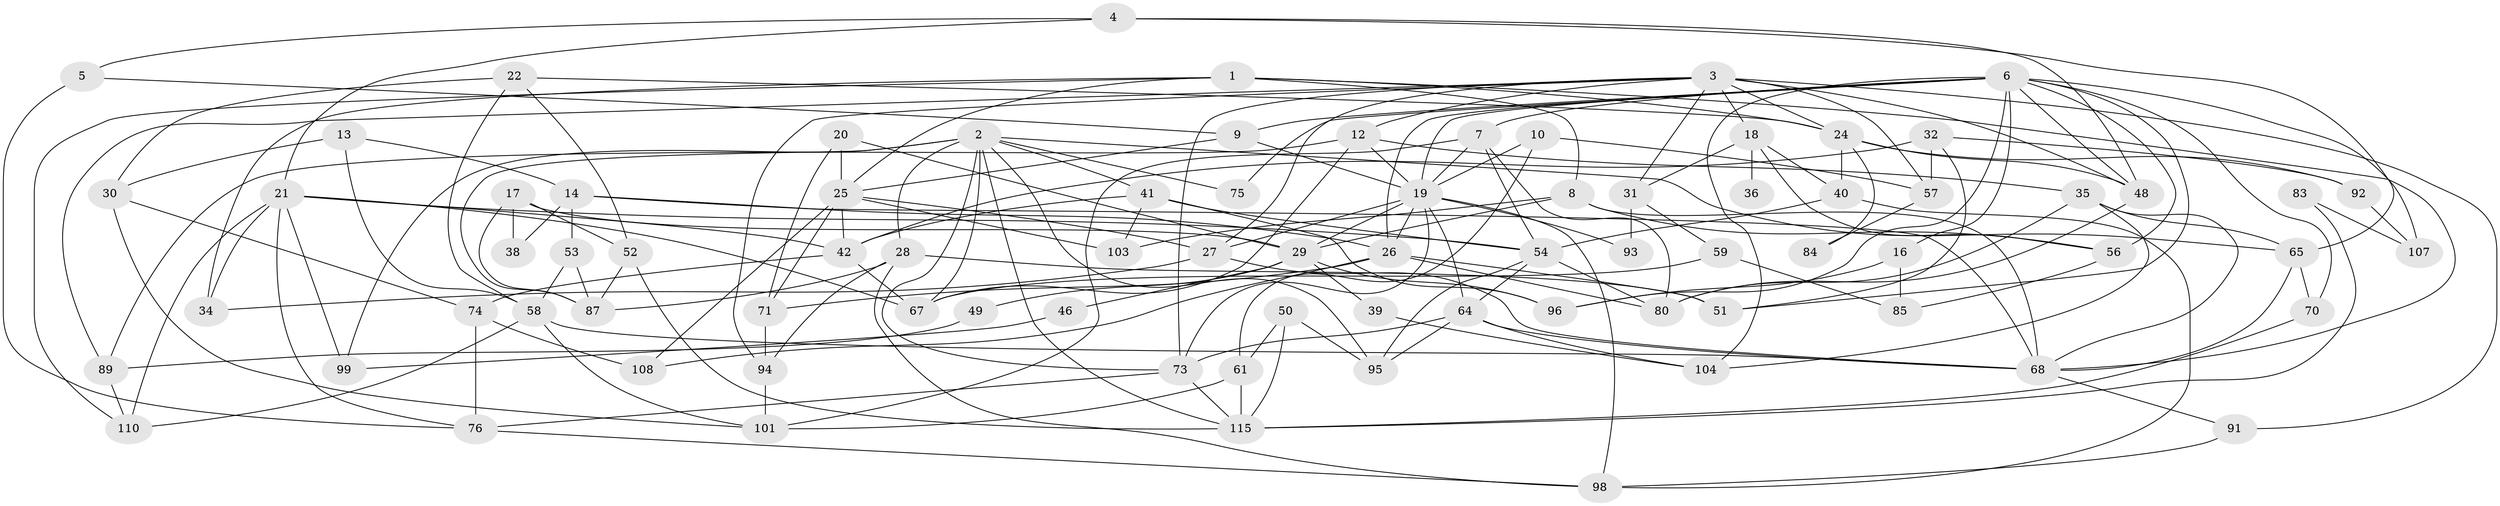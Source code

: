 // original degree distribution, {5: 0.1896551724137931, 4: 0.29310344827586204, 8: 0.017241379310344827, 3: 0.3103448275862069, 6: 0.08620689655172414, 7: 0.017241379310344827, 2: 0.08620689655172414}
// Generated by graph-tools (version 1.1) at 2025/18/03/04/25 18:18:33]
// undirected, 81 vertices, 187 edges
graph export_dot {
graph [start="1"]
  node [color=gray90,style=filled];
  1 [super="+105"];
  2 [super="+11+97"];
  3 [super="+44+55"];
  4;
  5;
  6 [super="+15+78"];
  7 [super="+77"];
  8;
  9;
  10;
  12;
  13;
  14 [super="+109"];
  16;
  17;
  18 [super="+69"];
  19 [super="+47"];
  20;
  21 [super="+23+33"];
  22;
  24 [super="+43"];
  25 [super="+72"];
  26;
  27 [super="+60"];
  28;
  29 [super="+90+102"];
  30;
  31;
  32 [super="+45"];
  34;
  35 [super="+106"];
  36;
  38;
  39;
  40;
  41;
  42;
  46;
  48 [super="+113+79"];
  49;
  50;
  51;
  52;
  53;
  54 [super="+114+63"];
  56;
  57;
  58 [super="+66"];
  59;
  61;
  64 [super="+81"];
  65;
  67;
  68 [super="+82"];
  70;
  71 [super="+100"];
  73;
  74;
  75;
  76;
  80;
  83;
  84;
  85;
  87 [super="+88"];
  89;
  91;
  92;
  93;
  94;
  95;
  96;
  98;
  99;
  101;
  103;
  104;
  107;
  108;
  110;
  115 [super="+116"];
  1 -- 25;
  1 -- 8;
  1 -- 68;
  1 -- 110;
  1 -- 34;
  1 -- 24;
  2 -- 28;
  2 -- 99;
  2 -- 41;
  2 -- 95;
  2 -- 115;
  2 -- 65;
  2 -- 67;
  2 -- 73;
  2 -- 75;
  2 -- 87;
  3 -- 94;
  3 -- 12;
  3 -- 27;
  3 -- 48;
  3 -- 91;
  3 -- 89;
  3 -- 57 [weight=2];
  3 -- 31;
  3 -- 73;
  3 -- 18;
  3 -- 24;
  4 -- 65;
  4 -- 5;
  4 -- 21;
  4 -- 48;
  5 -- 9;
  5 -- 76;
  6 -- 70;
  6 -- 56;
  6 -- 107;
  6 -- 16;
  6 -- 9;
  6 -- 48 [weight=2];
  6 -- 7;
  6 -- 96;
  6 -- 51;
  6 -- 104;
  6 -- 26;
  6 -- 75;
  6 -- 19;
  7 -- 19;
  7 -- 54;
  7 -- 80;
  7 -- 101;
  8 -- 56;
  8 -- 103;
  8 -- 29;
  8 -- 68;
  9 -- 25;
  9 -- 19;
  10 -- 61;
  10 -- 19;
  10 -- 57;
  12 -- 89;
  12 -- 35 [weight=2];
  12 -- 67;
  12 -- 19;
  13 -- 30;
  13 -- 58;
  13 -- 14;
  14 -- 53;
  14 -- 38;
  14 -- 68;
  14 -- 26;
  16 -- 96;
  16 -- 85;
  17 -- 29;
  17 -- 52;
  17 -- 38;
  17 -- 87;
  18 -- 40;
  18 -- 36 [weight=2];
  18 -- 56;
  18 -- 31;
  19 -- 27 [weight=2];
  19 -- 73;
  19 -- 93;
  19 -- 64;
  19 -- 98;
  19 -- 26;
  19 -- 29 [weight=2];
  20 -- 71;
  20 -- 25;
  20 -- 29;
  21 -- 67;
  21 -- 110;
  21 -- 34;
  21 -- 76;
  21 -- 54 [weight=2];
  21 -- 99;
  21 -- 42;
  22 -- 58;
  22 -- 24;
  22 -- 30;
  22 -- 52;
  24 -- 40;
  24 -- 92;
  24 -- 48;
  24 -- 84;
  25 -- 108;
  25 -- 103;
  25 -- 71;
  25 -- 42;
  25 -- 27;
  26 -- 51;
  26 -- 71;
  26 -- 80;
  26 -- 108;
  27 -- 34;
  27 -- 68;
  28 -- 51;
  28 -- 98;
  28 -- 94;
  28 -- 87;
  29 -- 96;
  29 -- 49 [weight=2];
  29 -- 39;
  29 -- 46;
  30 -- 74;
  30 -- 101;
  31 -- 59;
  31 -- 93;
  32 -- 42;
  32 -- 57;
  32 -- 92;
  32 -- 51;
  35 -- 80;
  35 -- 65;
  35 -- 104;
  35 -- 68;
  39 -- 104;
  40 -- 98;
  40 -- 54;
  41 -- 103;
  41 -- 42;
  41 -- 96;
  41 -- 54;
  42 -- 67;
  42 -- 74;
  46 -- 99;
  48 -- 80;
  49 -- 89;
  50 -- 61;
  50 -- 115;
  50 -- 95;
  52 -- 87;
  52 -- 115;
  53 -- 87;
  53 -- 58;
  54 -- 95;
  54 -- 64;
  54 -- 80;
  56 -- 85;
  57 -- 84;
  58 -- 101;
  58 -- 110;
  58 -- 68;
  59 -- 67;
  59 -- 85;
  61 -- 101;
  61 -- 115;
  64 -- 68;
  64 -- 104;
  64 -- 73;
  64 -- 95;
  65 -- 70;
  65 -- 68;
  68 -- 91;
  70 -- 115;
  71 -- 94;
  73 -- 76;
  73 -- 115;
  74 -- 108;
  74 -- 76;
  76 -- 98;
  83 -- 115;
  83 -- 107;
  89 -- 110;
  91 -- 98;
  92 -- 107;
  94 -- 101;
}
